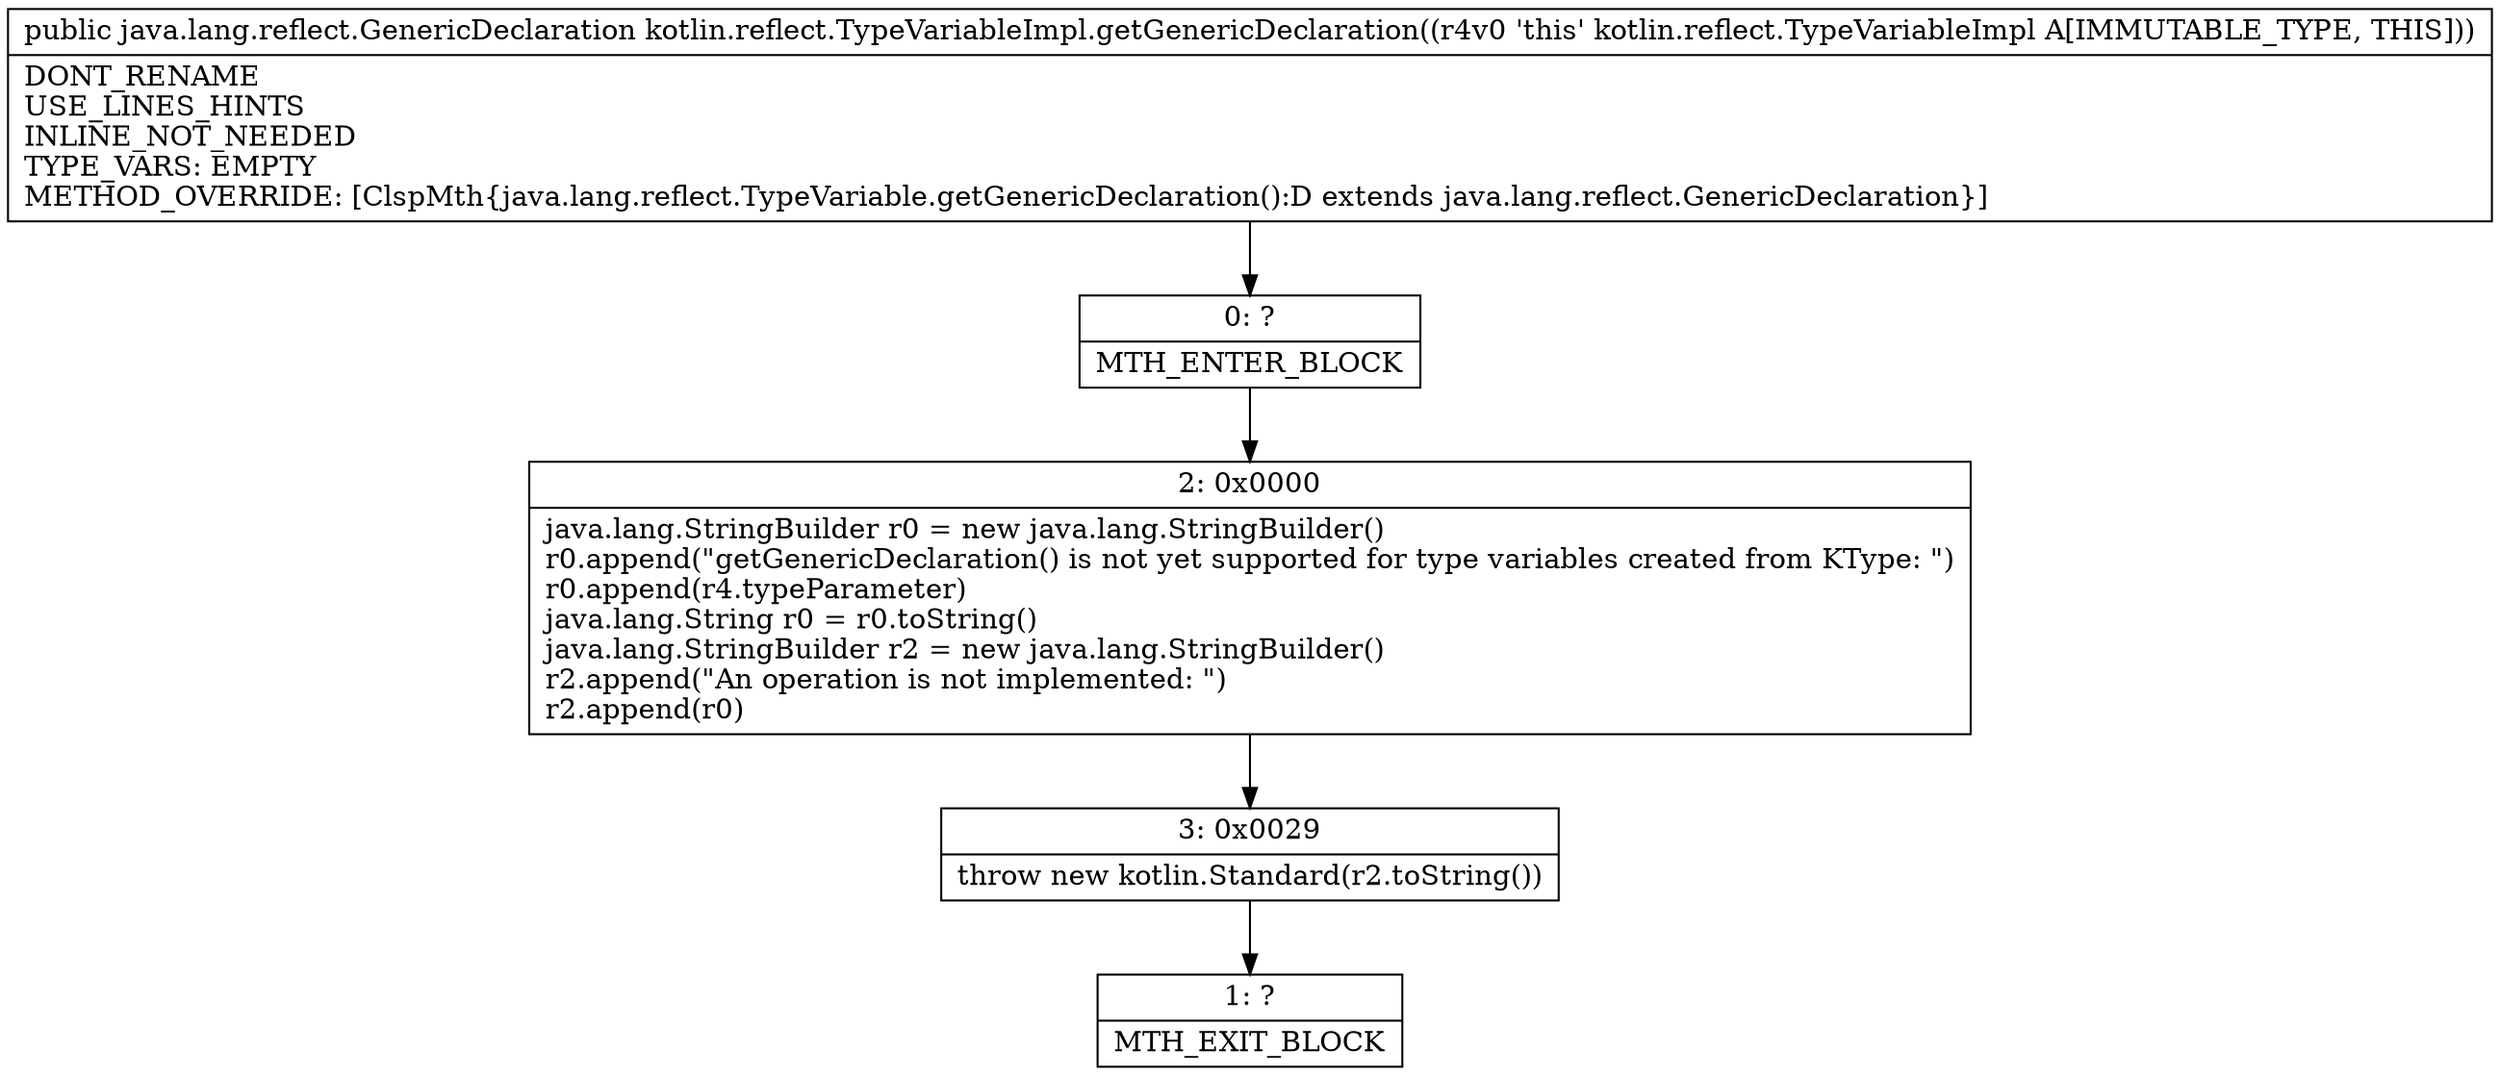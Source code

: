digraph "CFG forkotlin.reflect.TypeVariableImpl.getGenericDeclaration()Ljava\/lang\/reflect\/GenericDeclaration;" {
Node_0 [shape=record,label="{0\:\ ?|MTH_ENTER_BLOCK\l}"];
Node_2 [shape=record,label="{2\:\ 0x0000|java.lang.StringBuilder r0 = new java.lang.StringBuilder()\lr0.append(\"getGenericDeclaration() is not yet supported for type variables created from KType: \")\lr0.append(r4.typeParameter)\ljava.lang.String r0 = r0.toString()\ljava.lang.StringBuilder r2 = new java.lang.StringBuilder()\lr2.append(\"An operation is not implemented: \")\lr2.append(r0)\l}"];
Node_3 [shape=record,label="{3\:\ 0x0029|throw new kotlin.Standard(r2.toString())\l}"];
Node_1 [shape=record,label="{1\:\ ?|MTH_EXIT_BLOCK\l}"];
MethodNode[shape=record,label="{public java.lang.reflect.GenericDeclaration kotlin.reflect.TypeVariableImpl.getGenericDeclaration((r4v0 'this' kotlin.reflect.TypeVariableImpl A[IMMUTABLE_TYPE, THIS]))  | DONT_RENAME\lUSE_LINES_HINTS\lINLINE_NOT_NEEDED\lTYPE_VARS: EMPTY\lMETHOD_OVERRIDE: [ClspMth\{java.lang.reflect.TypeVariable.getGenericDeclaration():D extends java.lang.reflect.GenericDeclaration\}]\l}"];
MethodNode -> Node_0;Node_0 -> Node_2;
Node_2 -> Node_3;
Node_3 -> Node_1;
}

